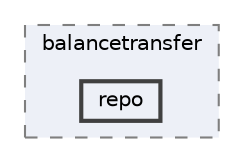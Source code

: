 digraph "repository/brm-subscriber/src/main/java/com/sterlite/cal/brm/subscriber/balancetransfer/repo"
{
 // LATEX_PDF_SIZE
  bgcolor="transparent";
  edge [fontname=Helvetica,fontsize=10,labelfontname=Helvetica,labelfontsize=10];
  node [fontname=Helvetica,fontsize=10,shape=box,height=0.2,width=0.4];
  compound=true
  subgraph clusterdir_6e0e495ee2bd2eb7880bfc3010b9d988 {
    graph [ bgcolor="#edf0f7", pencolor="grey50", label="balancetransfer", fontname=Helvetica,fontsize=10 style="filled,dashed", URL="dir_6e0e495ee2bd2eb7880bfc3010b9d988.html",tooltip=""]
  dir_c5dbd3638597c3dd720dbf7ec916ded6 [label="repo", fillcolor="#edf0f7", color="grey25", style="filled,bold", URL="dir_c5dbd3638597c3dd720dbf7ec916ded6.html",tooltip=""];
  }
}
